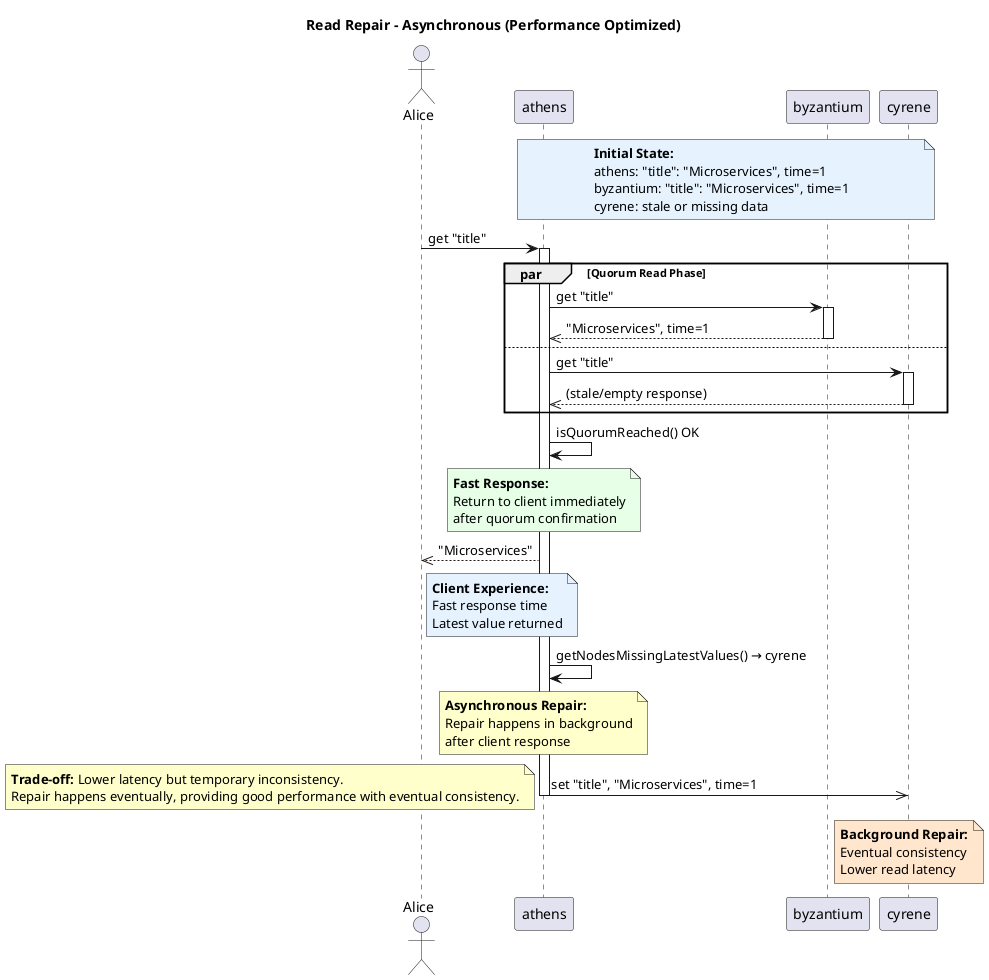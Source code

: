 @startuml

title Read Repair - Asynchronous (Performance Optimized)

actor Alice
participant athens
participant byzantium
participant cyrene

note over athens, cyrene #E6F3FF
**Initial State:**
athens: "title": "Microservices", time=1
byzantium: "title": "Microservices", time=1
cyrene: stale or missing data
end note

Alice -> athens : get "title"
activate athens

par Quorum Read Phase
  athens -> byzantium : get "title"
  activate byzantium
  byzantium -->> athens : "Microservices", time=1
  deactivate byzantium
else
  athens -> cyrene : get "title"
  activate cyrene
  cyrene -->> athens : (stale/empty response)
  deactivate cyrene
end

athens -> athens : isQuorumReached() OK

note over athens #E6FFE6
**Fast Response:**
Return to client immediately
after quorum confirmation
end note

athens -->> Alice : "Microservices"
note right of Alice #E6F3FF
**Client Experience:**
Fast response time
Latest value returned
end note

athens -> athens : getNodesMissingLatestValues() → cyrene

note over athens #FFFFCC
**Asynchronous Repair:**
Repair happens in background
after client response
end note

athens ->> cyrene : set "title", "Microservices", time=1
note over cyrene #FFE6CC
**Background Repair:**
Eventual consistency
Lower read latency
end note

deactivate athens

note bottom #FFFFCC
**Trade-off:** Lower latency but temporary inconsistency.
Repair happens eventually, providing good performance with eventual consistency.
end note
@enduml 